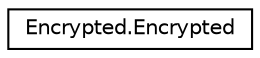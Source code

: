 digraph "Graphical Class Hierarchy"
{
 // LATEX_PDF_SIZE
  edge [fontname="Helvetica",fontsize="10",labelfontname="Helvetica",labelfontsize="10"];
  node [fontname="Helvetica",fontsize="10",shape=record];
  rankdir="LR";
  Node0 [label="Encrypted.Encrypted",height=0.2,width=0.4,color="black", fillcolor="white", style="filled",URL="$classEncrypted_1_1Encrypted.html",tooltip=" "];
}
